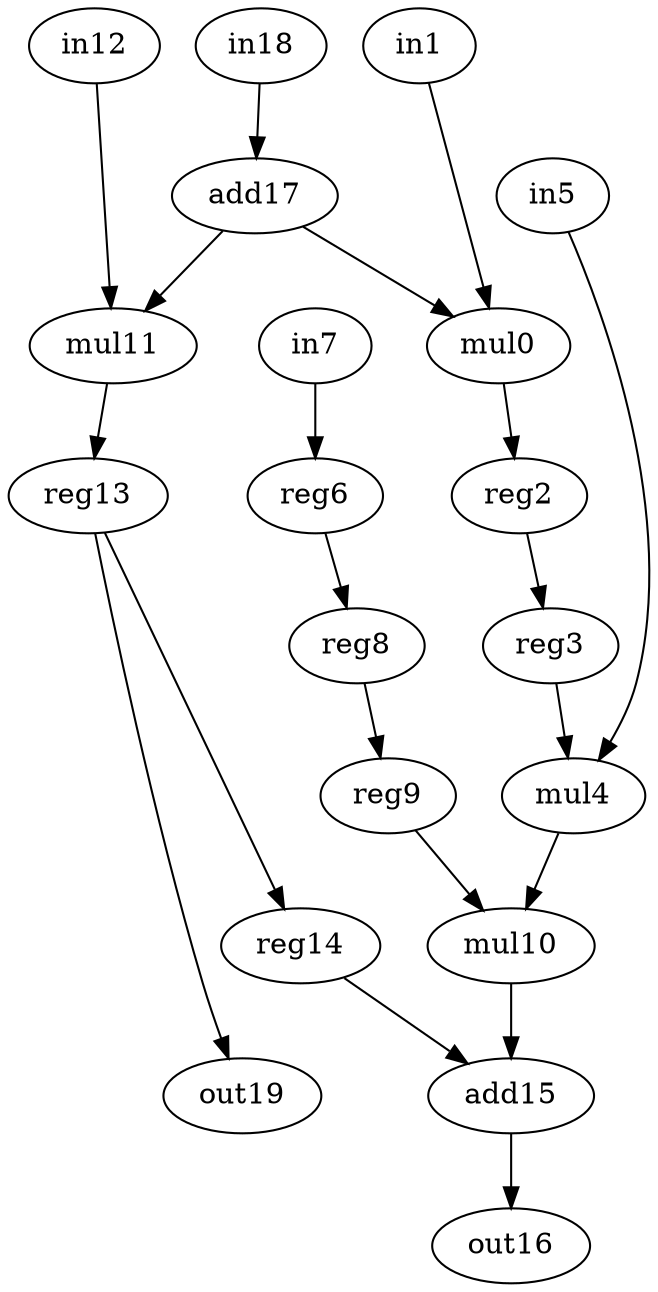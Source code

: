 digraph g {
0 [label = mul0;op = mul;]
1 [label = in1;op = in;]
2 [label = mul10;op = mul;]
3 [label = mul11;op = mul;]
4 [label = in12;op = in;]
5 [label = reg13;op = reg;]
6 [label = reg14;op = reg;]
7 [label = add15;op = add;]
8 [label = out16;op = out;]
9 [label = add17;op = addi;value = 2;]
10 [label = in18;op = in;]
11 [label = out19;op = out;]
12 [label = reg2;op = reg;]
13 [label = reg3;op = reg;]
14 [label = mul4;op = mul;]
15 [label = in5;op = in;]
16 [label = reg6;op = reg;]
17 [label = in7;op = in;]
18 [label = reg8;op = reg;]
19 [label = reg9;op = reg;]
7 -> 8 [port=0; weight=0;]
6 -> 7 [port=0; weight=0;]
5 -> 6 [port=0; weight=0;]
5 -> 11 [port=0; weight=0;]
3 -> 5 [port=0; weight=0;]
9 -> 3 [port=0; weight=0;]
9 -> 0 [port=0; weight=0;]
1 -> 0 [port=1; weight=0;]
0 -> 12 [port=0; weight=0;]
12 -> 13 [port=0; weight=0;]
13 -> 14 [port=0; weight=0;]
15 -> 14 [port=1; weight=0;]
14 -> 2 [port=0; weight=0;]
19 -> 2 [port=1; weight=0;]
18 -> 19 [port=0; weight=0;]
16 -> 18 [port=0; weight=0;]
17 -> 16 [port=0; weight=1;]
2 -> 7 [port=1; weight=2;]
10 -> 9 [port=0; weight=0;]
4 -> 3 [port=1; weight=0;]
}
